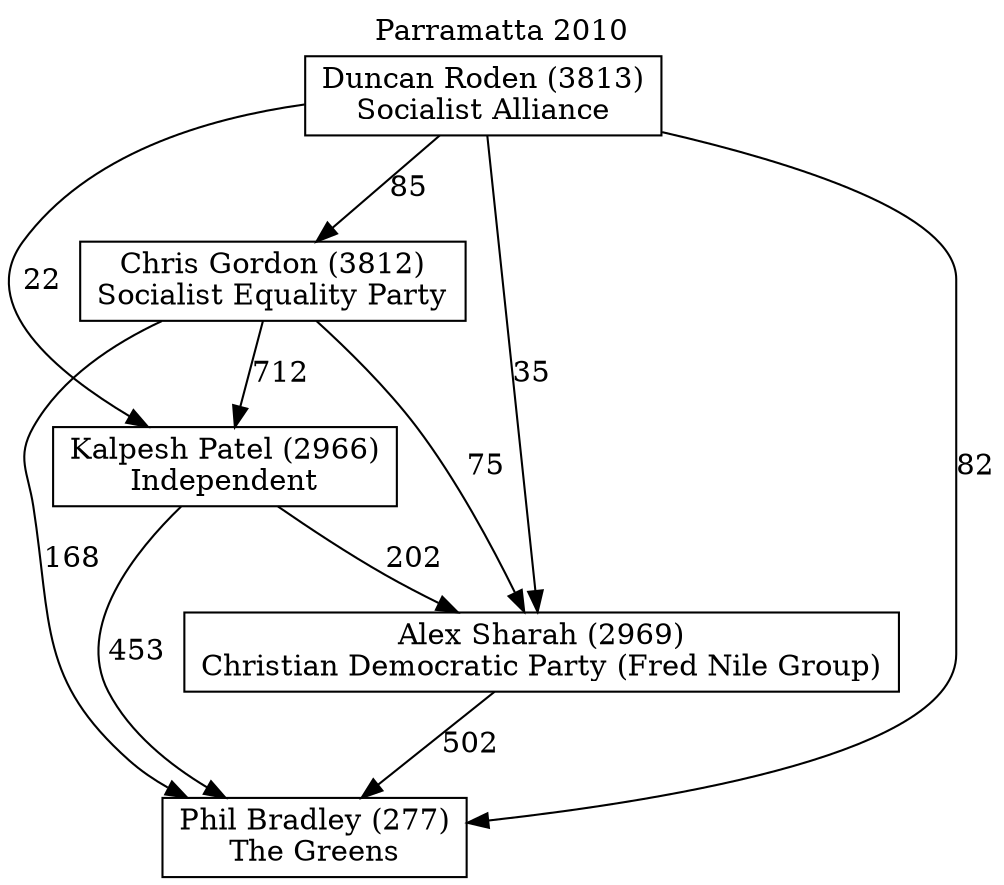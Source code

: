 // House preference flow
digraph "Phil Bradley (277)_Parramatta_2010" {
	graph [label="Parramatta 2010" labelloc=t mclimit=10]
	node [shape=box]
	"Phil Bradley (277)" [label="Phil Bradley (277)
The Greens"]
	"Alex Sharah (2969)" [label="Alex Sharah (2969)
Christian Democratic Party (Fred Nile Group)"]
	"Kalpesh Patel (2966)" [label="Kalpesh Patel (2966)
Independent"]
	"Chris Gordon (3812)" [label="Chris Gordon (3812)
Socialist Equality Party"]
	"Duncan Roden (3813)" [label="Duncan Roden (3813)
Socialist Alliance"]
	"Phil Bradley (277)" [label="Phil Bradley (277)
The Greens"]
	"Kalpesh Patel (2966)" [label="Kalpesh Patel (2966)
Independent"]
	"Chris Gordon (3812)" [label="Chris Gordon (3812)
Socialist Equality Party"]
	"Duncan Roden (3813)" [label="Duncan Roden (3813)
Socialist Alliance"]
	"Phil Bradley (277)" [label="Phil Bradley (277)
The Greens"]
	"Chris Gordon (3812)" [label="Chris Gordon (3812)
Socialist Equality Party"]
	"Duncan Roden (3813)" [label="Duncan Roden (3813)
Socialist Alliance"]
	"Phil Bradley (277)" [label="Phil Bradley (277)
The Greens"]
	"Duncan Roden (3813)" [label="Duncan Roden (3813)
Socialist Alliance"]
	"Duncan Roden (3813)" [label="Duncan Roden (3813)
Socialist Alliance"]
	"Chris Gordon (3812)" [label="Chris Gordon (3812)
Socialist Equality Party"]
	"Duncan Roden (3813)" [label="Duncan Roden (3813)
Socialist Alliance"]
	"Duncan Roden (3813)" [label="Duncan Roden (3813)
Socialist Alliance"]
	"Kalpesh Patel (2966)" [label="Kalpesh Patel (2966)
Independent"]
	"Chris Gordon (3812)" [label="Chris Gordon (3812)
Socialist Equality Party"]
	"Duncan Roden (3813)" [label="Duncan Roden (3813)
Socialist Alliance"]
	"Kalpesh Patel (2966)" [label="Kalpesh Patel (2966)
Independent"]
	"Duncan Roden (3813)" [label="Duncan Roden (3813)
Socialist Alliance"]
	"Duncan Roden (3813)" [label="Duncan Roden (3813)
Socialist Alliance"]
	"Chris Gordon (3812)" [label="Chris Gordon (3812)
Socialist Equality Party"]
	"Duncan Roden (3813)" [label="Duncan Roden (3813)
Socialist Alliance"]
	"Duncan Roden (3813)" [label="Duncan Roden (3813)
Socialist Alliance"]
	"Alex Sharah (2969)" [label="Alex Sharah (2969)
Christian Democratic Party (Fred Nile Group)"]
	"Kalpesh Patel (2966)" [label="Kalpesh Patel (2966)
Independent"]
	"Chris Gordon (3812)" [label="Chris Gordon (3812)
Socialist Equality Party"]
	"Duncan Roden (3813)" [label="Duncan Roden (3813)
Socialist Alliance"]
	"Alex Sharah (2969)" [label="Alex Sharah (2969)
Christian Democratic Party (Fred Nile Group)"]
	"Chris Gordon (3812)" [label="Chris Gordon (3812)
Socialist Equality Party"]
	"Duncan Roden (3813)" [label="Duncan Roden (3813)
Socialist Alliance"]
	"Alex Sharah (2969)" [label="Alex Sharah (2969)
Christian Democratic Party (Fred Nile Group)"]
	"Duncan Roden (3813)" [label="Duncan Roden (3813)
Socialist Alliance"]
	"Duncan Roden (3813)" [label="Duncan Roden (3813)
Socialist Alliance"]
	"Chris Gordon (3812)" [label="Chris Gordon (3812)
Socialist Equality Party"]
	"Duncan Roden (3813)" [label="Duncan Roden (3813)
Socialist Alliance"]
	"Duncan Roden (3813)" [label="Duncan Roden (3813)
Socialist Alliance"]
	"Kalpesh Patel (2966)" [label="Kalpesh Patel (2966)
Independent"]
	"Chris Gordon (3812)" [label="Chris Gordon (3812)
Socialist Equality Party"]
	"Duncan Roden (3813)" [label="Duncan Roden (3813)
Socialist Alliance"]
	"Kalpesh Patel (2966)" [label="Kalpesh Patel (2966)
Independent"]
	"Duncan Roden (3813)" [label="Duncan Roden (3813)
Socialist Alliance"]
	"Duncan Roden (3813)" [label="Duncan Roden (3813)
Socialist Alliance"]
	"Chris Gordon (3812)" [label="Chris Gordon (3812)
Socialist Equality Party"]
	"Duncan Roden (3813)" [label="Duncan Roden (3813)
Socialist Alliance"]
	"Duncan Roden (3813)" [label="Duncan Roden (3813)
Socialist Alliance"]
	"Alex Sharah (2969)" -> "Phil Bradley (277)" [label=502]
	"Kalpesh Patel (2966)" -> "Alex Sharah (2969)" [label=202]
	"Chris Gordon (3812)" -> "Kalpesh Patel (2966)" [label=712]
	"Duncan Roden (3813)" -> "Chris Gordon (3812)" [label=85]
	"Kalpesh Patel (2966)" -> "Phil Bradley (277)" [label=453]
	"Chris Gordon (3812)" -> "Phil Bradley (277)" [label=168]
	"Duncan Roden (3813)" -> "Phil Bradley (277)" [label=82]
	"Duncan Roden (3813)" -> "Kalpesh Patel (2966)" [label=22]
	"Chris Gordon (3812)" -> "Alex Sharah (2969)" [label=75]
	"Duncan Roden (3813)" -> "Alex Sharah (2969)" [label=35]
}
